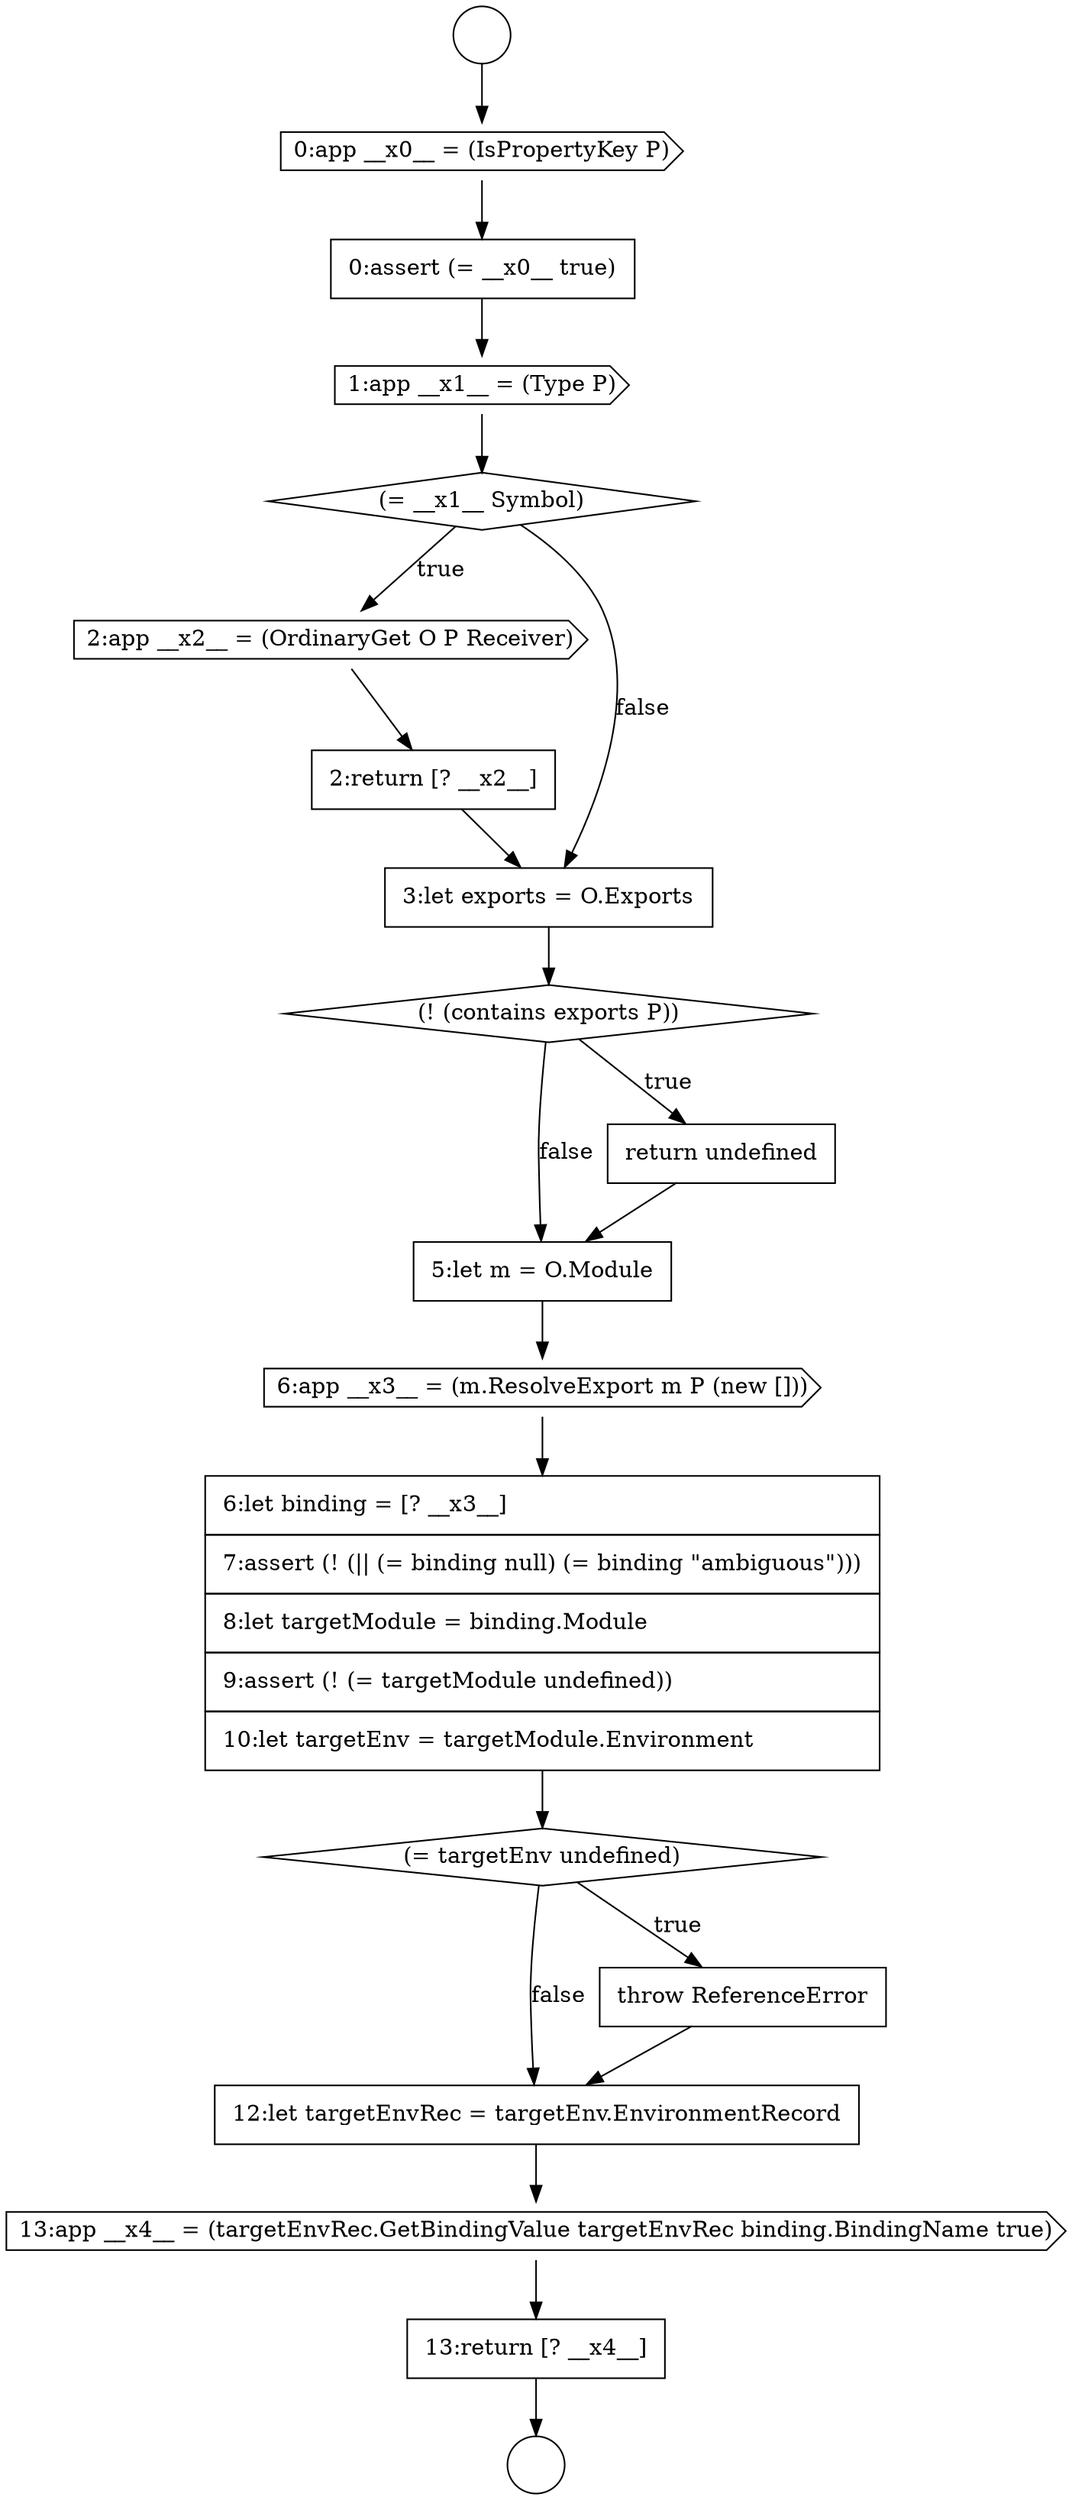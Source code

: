 digraph {
  node2612 [shape=circle label=" " color="black" fillcolor="white" style=filled]
  node2622 [shape=none, margin=0, label=<<font color="black">
    <table border="0" cellborder="1" cellspacing="0" cellpadding="10">
      <tr><td align="left">5:let m = O.Module</td></tr>
    </table>
  </font>> color="black" fillcolor="white" style=filled]
  node2627 [shape=none, margin=0, label=<<font color="black">
    <table border="0" cellborder="1" cellspacing="0" cellpadding="10">
      <tr><td align="left">12:let targetEnvRec = targetEnv.EnvironmentRecord</td></tr>
    </table>
  </font>> color="black" fillcolor="white" style=filled]
  node2616 [shape=diamond, label=<<font color="black">(= __x1__ Symbol)</font>> color="black" fillcolor="white" style=filled]
  node2618 [shape=none, margin=0, label=<<font color="black">
    <table border="0" cellborder="1" cellspacing="0" cellpadding="10">
      <tr><td align="left">2:return [? __x2__]</td></tr>
    </table>
  </font>> color="black" fillcolor="white" style=filled]
  node2621 [shape=none, margin=0, label=<<font color="black">
    <table border="0" cellborder="1" cellspacing="0" cellpadding="10">
      <tr><td align="left">return undefined</td></tr>
    </table>
  </font>> color="black" fillcolor="white" style=filled]
  node2628 [shape=cds, label=<<font color="black">13:app __x4__ = (targetEnvRec.GetBindingValue targetEnvRec binding.BindingName true)</font>> color="black" fillcolor="white" style=filled]
  node2613 [shape=cds, label=<<font color="black">0:app __x0__ = (IsPropertyKey P)</font>> color="black" fillcolor="white" style=filled]
  node2617 [shape=cds, label=<<font color="black">2:app __x2__ = (OrdinaryGet O P Receiver)</font>> color="black" fillcolor="white" style=filled]
  node2624 [shape=none, margin=0, label=<<font color="black">
    <table border="0" cellborder="1" cellspacing="0" cellpadding="10">
      <tr><td align="left">6:let binding = [? __x3__]</td></tr>
      <tr><td align="left">7:assert (! (|| (= binding null) (= binding &quot;ambiguous&quot;)))</td></tr>
      <tr><td align="left">8:let targetModule = binding.Module</td></tr>
      <tr><td align="left">9:assert (! (= targetModule undefined))</td></tr>
      <tr><td align="left">10:let targetEnv = targetModule.Environment</td></tr>
    </table>
  </font>> color="black" fillcolor="white" style=filled]
  node2625 [shape=diamond, label=<<font color="black">(= targetEnv undefined)</font>> color="black" fillcolor="white" style=filled]
  node2620 [shape=diamond, label=<<font color="black">(! (contains exports P))</font>> color="black" fillcolor="white" style=filled]
  node2623 [shape=cds, label=<<font color="black">6:app __x3__ = (m.ResolveExport m P (new []))</font>> color="black" fillcolor="white" style=filled]
  node2619 [shape=none, margin=0, label=<<font color="black">
    <table border="0" cellborder="1" cellspacing="0" cellpadding="10">
      <tr><td align="left">3:let exports = O.Exports</td></tr>
    </table>
  </font>> color="black" fillcolor="white" style=filled]
  node2615 [shape=cds, label=<<font color="black">1:app __x1__ = (Type P)</font>> color="black" fillcolor="white" style=filled]
  node2614 [shape=none, margin=0, label=<<font color="black">
    <table border="0" cellborder="1" cellspacing="0" cellpadding="10">
      <tr><td align="left">0:assert (= __x0__ true)</td></tr>
    </table>
  </font>> color="black" fillcolor="white" style=filled]
  node2629 [shape=none, margin=0, label=<<font color="black">
    <table border="0" cellborder="1" cellspacing="0" cellpadding="10">
      <tr><td align="left">13:return [? __x4__]</td></tr>
    </table>
  </font>> color="black" fillcolor="white" style=filled]
  node2626 [shape=none, margin=0, label=<<font color="black">
    <table border="0" cellborder="1" cellspacing="0" cellpadding="10">
      <tr><td align="left">throw ReferenceError</td></tr>
    </table>
  </font>> color="black" fillcolor="white" style=filled]
  node2611 [shape=circle label=" " color="black" fillcolor="white" style=filled]
  node2629 -> node2612 [ color="black"]
  node2615 -> node2616 [ color="black"]
  node2627 -> node2628 [ color="black"]
  node2616 -> node2617 [label=<<font color="black">true</font>> color="black"]
  node2616 -> node2619 [label=<<font color="black">false</font>> color="black"]
  node2625 -> node2626 [label=<<font color="black">true</font>> color="black"]
  node2625 -> node2627 [label=<<font color="black">false</font>> color="black"]
  node2620 -> node2621 [label=<<font color="black">true</font>> color="black"]
  node2620 -> node2622 [label=<<font color="black">false</font>> color="black"]
  node2628 -> node2629 [ color="black"]
  node2613 -> node2614 [ color="black"]
  node2614 -> node2615 [ color="black"]
  node2611 -> node2613 [ color="black"]
  node2619 -> node2620 [ color="black"]
  node2623 -> node2624 [ color="black"]
  node2617 -> node2618 [ color="black"]
  node2622 -> node2623 [ color="black"]
  node2624 -> node2625 [ color="black"]
  node2618 -> node2619 [ color="black"]
  node2626 -> node2627 [ color="black"]
  node2621 -> node2622 [ color="black"]
}
